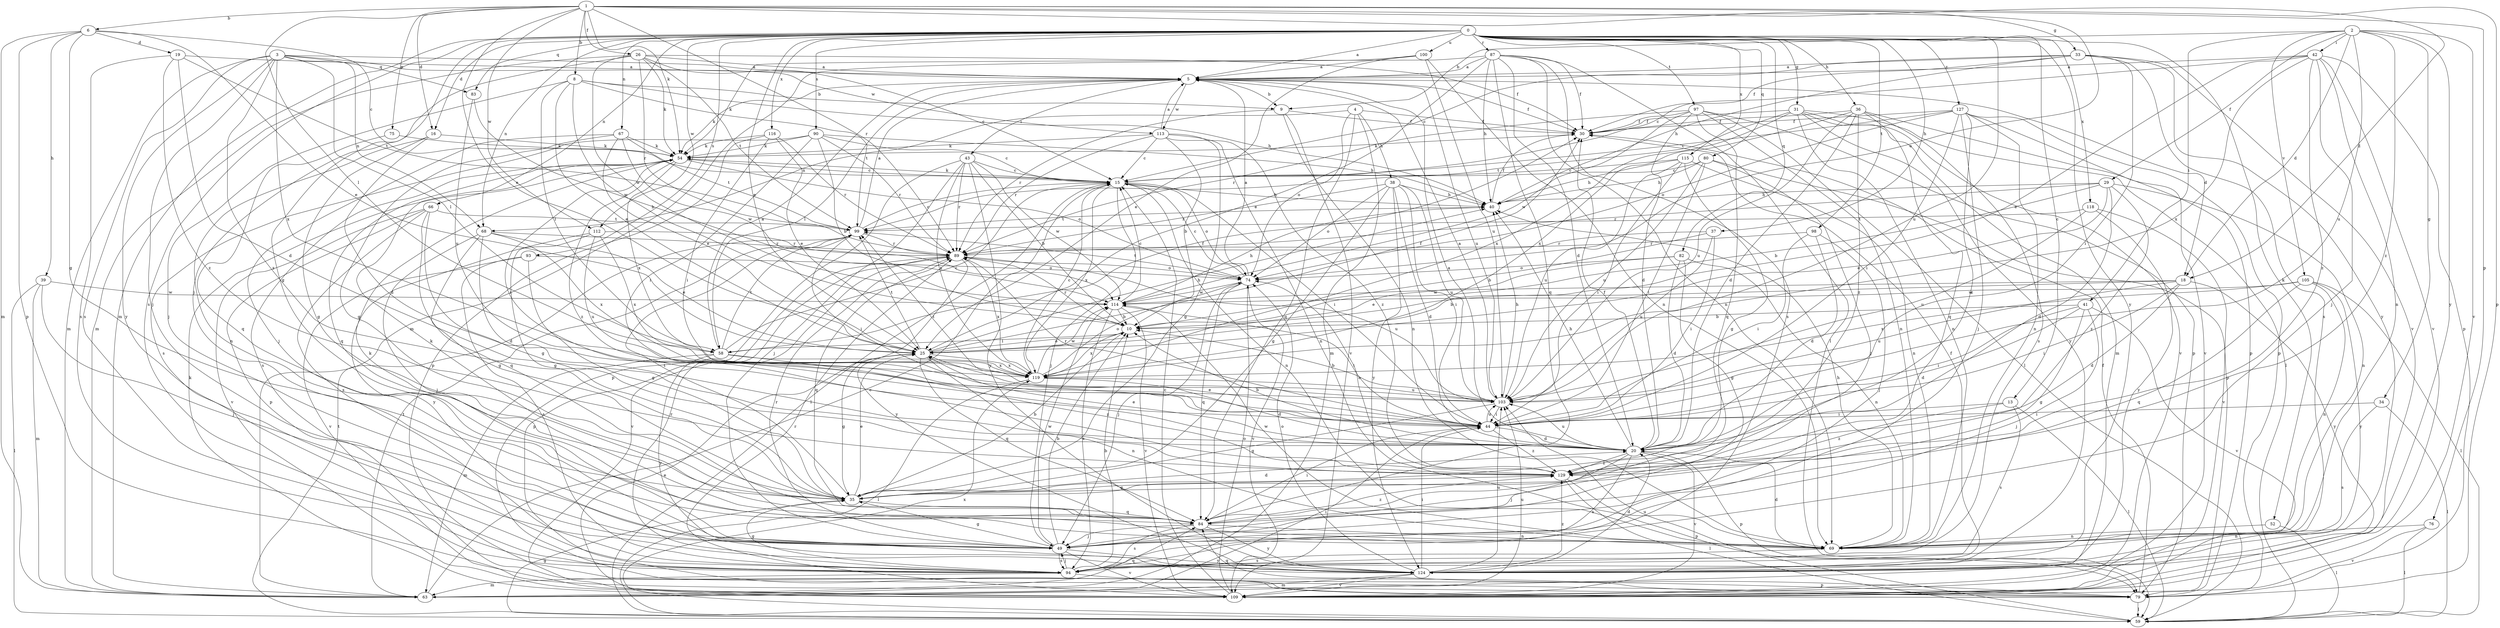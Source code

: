 strict digraph  {
0;
1;
2;
3;
4;
5;
6;
8;
9;
10;
13;
15;
16;
18;
19;
20;
25;
26;
29;
30;
31;
33;
34;
35;
36;
37;
38;
39;
40;
41;
42;
43;
44;
49;
52;
54;
58;
59;
63;
66;
67;
68;
69;
74;
75;
76;
79;
80;
82;
83;
84;
87;
89;
90;
93;
94;
97;
98;
99;
100;
103;
105;
109;
112;
113;
114;
115;
116;
118;
119;
124;
127;
129;
0 -> 5  [label=a];
0 -> 13  [label=c];
0 -> 16  [label=d];
0 -> 25  [label=e];
0 -> 31  [label=g];
0 -> 36  [label=h];
0 -> 37  [label=h];
0 -> 49  [label=j];
0 -> 52  [label=k];
0 -> 63  [label=m];
0 -> 66  [label=n];
0 -> 67  [label=n];
0 -> 68  [label=n];
0 -> 80  [label=q];
0 -> 82  [label=q];
0 -> 83  [label=q];
0 -> 87  [label=r];
0 -> 90  [label=s];
0 -> 93  [label=s];
0 -> 94  [label=s];
0 -> 97  [label=t];
0 -> 98  [label=t];
0 -> 100  [label=u];
0 -> 103  [label=u];
0 -> 112  [label=w];
0 -> 115  [label=x];
0 -> 116  [label=x];
0 -> 118  [label=x];
0 -> 124  [label=y];
0 -> 127  [label=z];
1 -> 6  [label=b];
1 -> 8  [label=b];
1 -> 16  [label=d];
1 -> 18  [label=d];
1 -> 25  [label=e];
1 -> 26  [label=f];
1 -> 33  [label=g];
1 -> 54  [label=k];
1 -> 58  [label=l];
1 -> 74  [label=o];
1 -> 75  [label=p];
1 -> 76  [label=p];
1 -> 79  [label=p];
1 -> 89  [label=r];
1 -> 112  [label=w];
2 -> 9  [label=b];
2 -> 18  [label=d];
2 -> 29  [label=f];
2 -> 34  [label=g];
2 -> 41  [label=i];
2 -> 42  [label=i];
2 -> 103  [label=u];
2 -> 105  [label=v];
2 -> 109  [label=v];
2 -> 124  [label=y];
2 -> 129  [label=z];
3 -> 5  [label=a];
3 -> 49  [label=j];
3 -> 58  [label=l];
3 -> 63  [label=m];
3 -> 68  [label=n];
3 -> 83  [label=q];
3 -> 94  [label=s];
3 -> 113  [label=w];
3 -> 119  [label=x];
3 -> 124  [label=y];
3 -> 129  [label=z];
4 -> 30  [label=f];
4 -> 38  [label=h];
4 -> 63  [label=m];
4 -> 68  [label=n];
4 -> 74  [label=o];
4 -> 84  [label=q];
5 -> 9  [label=b];
5 -> 18  [label=d];
5 -> 30  [label=f];
5 -> 43  [label=i];
5 -> 54  [label=k];
5 -> 58  [label=l];
5 -> 103  [label=u];
5 -> 113  [label=w];
6 -> 15  [label=c];
6 -> 19  [label=d];
6 -> 25  [label=e];
6 -> 35  [label=g];
6 -> 39  [label=h];
6 -> 63  [label=m];
6 -> 79  [label=p];
8 -> 9  [label=b];
8 -> 10  [label=b];
8 -> 25  [label=e];
8 -> 40  [label=h];
8 -> 49  [label=j];
8 -> 58  [label=l];
8 -> 99  [label=t];
9 -> 30  [label=f];
9 -> 69  [label=n];
9 -> 89  [label=r];
9 -> 109  [label=v];
10 -> 25  [label=e];
10 -> 58  [label=l];
10 -> 89  [label=r];
10 -> 119  [label=x];
13 -> 44  [label=i];
13 -> 59  [label=l];
13 -> 94  [label=s];
13 -> 129  [label=z];
15 -> 40  [label=h];
15 -> 44  [label=i];
15 -> 49  [label=j];
15 -> 54  [label=k];
15 -> 59  [label=l];
15 -> 69  [label=n];
15 -> 74  [label=o];
15 -> 119  [label=x];
16 -> 20  [label=d];
16 -> 35  [label=g];
16 -> 54  [label=k];
16 -> 69  [label=n];
18 -> 10  [label=b];
18 -> 20  [label=d];
18 -> 44  [label=i];
18 -> 103  [label=u];
18 -> 114  [label=w];
18 -> 124  [label=y];
19 -> 5  [label=a];
19 -> 20  [label=d];
19 -> 94  [label=s];
19 -> 99  [label=t];
19 -> 129  [label=z];
20 -> 5  [label=a];
20 -> 10  [label=b];
20 -> 25  [label=e];
20 -> 30  [label=f];
20 -> 40  [label=h];
20 -> 49  [label=j];
20 -> 79  [label=p];
20 -> 94  [label=s];
20 -> 103  [label=u];
20 -> 109  [label=v];
20 -> 129  [label=z];
25 -> 30  [label=f];
25 -> 35  [label=g];
25 -> 40  [label=h];
25 -> 69  [label=n];
25 -> 84  [label=q];
25 -> 99  [label=t];
25 -> 119  [label=x];
26 -> 5  [label=a];
26 -> 15  [label=c];
26 -> 30  [label=f];
26 -> 35  [label=g];
26 -> 54  [label=k];
26 -> 63  [label=m];
26 -> 89  [label=r];
26 -> 99  [label=t];
26 -> 114  [label=w];
29 -> 10  [label=b];
29 -> 20  [label=d];
29 -> 25  [label=e];
29 -> 40  [label=h];
29 -> 69  [label=n];
29 -> 89  [label=r];
29 -> 129  [label=z];
30 -> 54  [label=k];
31 -> 30  [label=f];
31 -> 59  [label=l];
31 -> 63  [label=m];
31 -> 69  [label=n];
31 -> 99  [label=t];
31 -> 109  [label=v];
31 -> 119  [label=x];
31 -> 124  [label=y];
33 -> 5  [label=a];
33 -> 15  [label=c];
33 -> 30  [label=f];
33 -> 40  [label=h];
33 -> 44  [label=i];
33 -> 94  [label=s];
33 -> 109  [label=v];
33 -> 124  [label=y];
34 -> 44  [label=i];
34 -> 59  [label=l];
34 -> 94  [label=s];
35 -> 10  [label=b];
35 -> 20  [label=d];
35 -> 25  [label=e];
35 -> 84  [label=q];
35 -> 99  [label=t];
36 -> 20  [label=d];
36 -> 30  [label=f];
36 -> 79  [label=p];
36 -> 84  [label=q];
36 -> 94  [label=s];
36 -> 103  [label=u];
36 -> 119  [label=x];
36 -> 129  [label=z];
37 -> 10  [label=b];
37 -> 44  [label=i];
37 -> 89  [label=r];
37 -> 103  [label=u];
38 -> 20  [label=d];
38 -> 35  [label=g];
38 -> 40  [label=h];
38 -> 44  [label=i];
38 -> 74  [label=o];
38 -> 89  [label=r];
38 -> 103  [label=u];
38 -> 124  [label=y];
39 -> 49  [label=j];
39 -> 59  [label=l];
39 -> 63  [label=m];
39 -> 114  [label=w];
40 -> 30  [label=f];
40 -> 99  [label=t];
41 -> 10  [label=b];
41 -> 20  [label=d];
41 -> 35  [label=g];
41 -> 44  [label=i];
41 -> 49  [label=j];
41 -> 109  [label=v];
42 -> 5  [label=a];
42 -> 15  [label=c];
42 -> 25  [label=e];
42 -> 49  [label=j];
42 -> 69  [label=n];
42 -> 79  [label=p];
42 -> 109  [label=v];
42 -> 119  [label=x];
42 -> 129  [label=z];
43 -> 10  [label=b];
43 -> 15  [label=c];
43 -> 49  [label=j];
43 -> 79  [label=p];
43 -> 89  [label=r];
43 -> 114  [label=w];
43 -> 119  [label=x];
43 -> 124  [label=y];
44 -> 20  [label=d];
44 -> 25  [label=e];
44 -> 89  [label=r];
44 -> 103  [label=u];
44 -> 129  [label=z];
49 -> 10  [label=b];
49 -> 35  [label=g];
49 -> 89  [label=r];
49 -> 94  [label=s];
49 -> 109  [label=v];
49 -> 114  [label=w];
49 -> 124  [label=y];
52 -> 59  [label=l];
52 -> 69  [label=n];
54 -> 15  [label=c];
54 -> 44  [label=i];
54 -> 74  [label=o];
54 -> 84  [label=q];
54 -> 94  [label=s];
54 -> 119  [label=x];
54 -> 129  [label=z];
58 -> 5  [label=a];
58 -> 15  [label=c];
58 -> 30  [label=f];
58 -> 63  [label=m];
58 -> 99  [label=t];
58 -> 119  [label=x];
58 -> 124  [label=y];
58 -> 129  [label=z];
59 -> 35  [label=g];
59 -> 99  [label=t];
59 -> 103  [label=u];
59 -> 119  [label=x];
63 -> 15  [label=c];
63 -> 44  [label=i];
63 -> 84  [label=q];
63 -> 99  [label=t];
66 -> 35  [label=g];
66 -> 79  [label=p];
66 -> 84  [label=q];
66 -> 94  [label=s];
66 -> 99  [label=t];
66 -> 109  [label=v];
67 -> 25  [label=e];
67 -> 35  [label=g];
67 -> 49  [label=j];
67 -> 54  [label=k];
67 -> 99  [label=t];
67 -> 114  [label=w];
68 -> 20  [label=d];
68 -> 25  [label=e];
68 -> 35  [label=g];
68 -> 49  [label=j];
68 -> 89  [label=r];
68 -> 119  [label=x];
69 -> 20  [label=d];
69 -> 40  [label=h];
69 -> 54  [label=k];
69 -> 94  [label=s];
69 -> 114  [label=w];
74 -> 5  [label=a];
74 -> 15  [label=c];
74 -> 49  [label=j];
74 -> 84  [label=q];
74 -> 99  [label=t];
74 -> 109  [label=v];
74 -> 114  [label=w];
75 -> 54  [label=k];
75 -> 84  [label=q];
76 -> 59  [label=l];
76 -> 69  [label=n];
76 -> 109  [label=v];
79 -> 30  [label=f];
79 -> 59  [label=l];
79 -> 84  [label=q];
80 -> 15  [label=c];
80 -> 40  [label=h];
80 -> 44  [label=i];
80 -> 49  [label=j];
80 -> 79  [label=p];
80 -> 103  [label=u];
82 -> 20  [label=d];
82 -> 25  [label=e];
82 -> 35  [label=g];
82 -> 69  [label=n];
82 -> 74  [label=o];
83 -> 103  [label=u];
83 -> 114  [label=w];
84 -> 44  [label=i];
84 -> 49  [label=j];
84 -> 54  [label=k];
84 -> 69  [label=n];
84 -> 94  [label=s];
84 -> 124  [label=y];
84 -> 129  [label=z];
87 -> 5  [label=a];
87 -> 20  [label=d];
87 -> 25  [label=e];
87 -> 30  [label=f];
87 -> 40  [label=h];
87 -> 54  [label=k];
87 -> 59  [label=l];
87 -> 69  [label=n];
87 -> 84  [label=q];
87 -> 94  [label=s];
89 -> 74  [label=o];
89 -> 79  [label=p];
89 -> 84  [label=q];
89 -> 103  [label=u];
89 -> 109  [label=v];
89 -> 119  [label=x];
89 -> 124  [label=y];
90 -> 10  [label=b];
90 -> 15  [label=c];
90 -> 40  [label=h];
90 -> 44  [label=i];
90 -> 54  [label=k];
90 -> 89  [label=r];
90 -> 94  [label=s];
93 -> 35  [label=g];
93 -> 74  [label=o];
93 -> 94  [label=s];
93 -> 109  [label=v];
94 -> 10  [label=b];
94 -> 35  [label=g];
94 -> 49  [label=j];
94 -> 63  [label=m];
94 -> 79  [label=p];
94 -> 89  [label=r];
97 -> 20  [label=d];
97 -> 30  [label=f];
97 -> 59  [label=l];
97 -> 69  [label=n];
97 -> 79  [label=p];
97 -> 84  [label=q];
97 -> 89  [label=r];
97 -> 114  [label=w];
98 -> 20  [label=d];
98 -> 44  [label=i];
98 -> 49  [label=j];
98 -> 89  [label=r];
99 -> 5  [label=a];
99 -> 15  [label=c];
99 -> 44  [label=i];
99 -> 89  [label=r];
100 -> 5  [label=a];
100 -> 25  [label=e];
100 -> 63  [label=m];
100 -> 69  [label=n];
100 -> 103  [label=u];
103 -> 5  [label=a];
103 -> 10  [label=b];
103 -> 35  [label=g];
103 -> 40  [label=h];
103 -> 44  [label=i];
103 -> 99  [label=t];
105 -> 59  [label=l];
105 -> 69  [label=n];
105 -> 84  [label=q];
105 -> 114  [label=w];
105 -> 119  [label=x];
105 -> 124  [label=y];
109 -> 15  [label=c];
109 -> 25  [label=e];
109 -> 54  [label=k];
109 -> 74  [label=o];
109 -> 89  [label=r];
109 -> 103  [label=u];
112 -> 35  [label=g];
112 -> 89  [label=r];
112 -> 103  [label=u];
112 -> 119  [label=x];
112 -> 124  [label=y];
113 -> 5  [label=a];
113 -> 10  [label=b];
113 -> 15  [label=c];
113 -> 35  [label=g];
113 -> 54  [label=k];
113 -> 69  [label=n];
113 -> 89  [label=r];
113 -> 129  [label=z];
114 -> 10  [label=b];
114 -> 15  [label=c];
114 -> 40  [label=h];
114 -> 44  [label=i];
114 -> 94  [label=s];
114 -> 109  [label=v];
115 -> 15  [label=c];
115 -> 35  [label=g];
115 -> 40  [label=h];
115 -> 44  [label=i];
115 -> 69  [label=n];
115 -> 103  [label=u];
116 -> 25  [label=e];
116 -> 44  [label=i];
116 -> 54  [label=k];
116 -> 79  [label=p];
116 -> 89  [label=r];
118 -> 99  [label=t];
118 -> 103  [label=u];
118 -> 109  [label=v];
118 -> 124  [label=y];
119 -> 15  [label=c];
119 -> 20  [label=d];
119 -> 59  [label=l];
119 -> 74  [label=o];
119 -> 103  [label=u];
119 -> 114  [label=w];
124 -> 20  [label=d];
124 -> 30  [label=f];
124 -> 44  [label=i];
124 -> 63  [label=m];
124 -> 74  [label=o];
124 -> 103  [label=u];
124 -> 109  [label=v];
124 -> 129  [label=z];
127 -> 15  [label=c];
127 -> 30  [label=f];
127 -> 44  [label=i];
127 -> 49  [label=j];
127 -> 69  [label=n];
127 -> 74  [label=o];
127 -> 79  [label=p];
127 -> 109  [label=v];
127 -> 129  [label=z];
129 -> 35  [label=g];
129 -> 59  [label=l];
129 -> 74  [label=o];
129 -> 79  [label=p];
}
